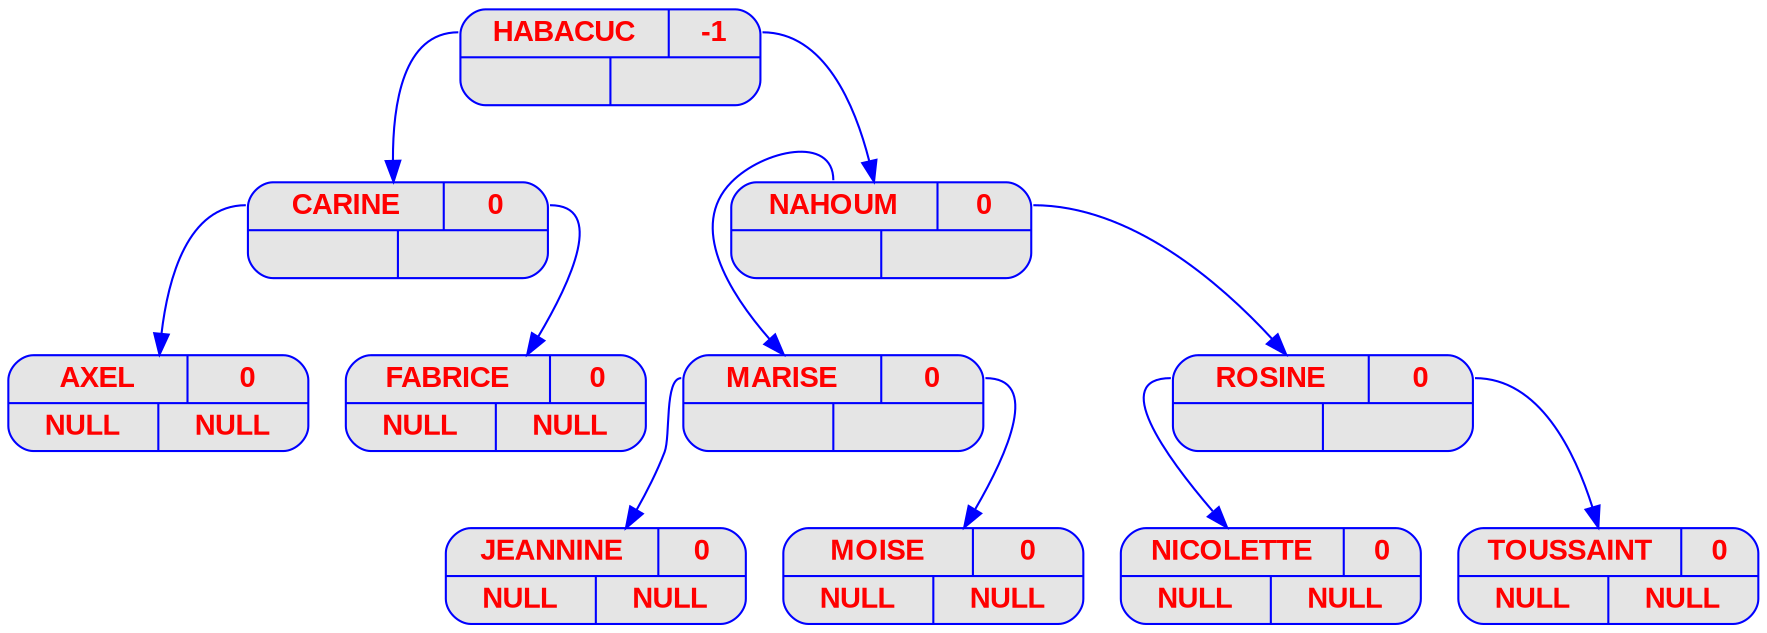 digraph displayAVL {
	node [
		fontname  = "Arial bold" 
		fontsize  = "14"
		fontcolor = "red"
		style     = "rounded, filled"
		shape     = "record"
		fillcolor = "grey90"
		color     = "blue"
		width     = "2"
	]

	edge [
		color     = "blue"
	]

	"HABACUC" [label = "{{<g> HABACUC | <d> -1 } | { <g> | <d>}}"];
	"HABACUC":g -> "CARINE";
	"CARINE" [label = "{{<g> CARINE | <d> 0 } | { <g> | <d>}}"];
	"CARINE":g -> "AXEL";
	"AXEL" [label = "{{<g> AXEL | <d> 0 } | { <g> | <d>}}"];
	"AXEL" [label = "{{<g> AXEL | <d> 0 }| { <g> NULL | <d> NULL}}"];
	"CARINE":d -> "FABRICE";
	"FABRICE" [label = "{{<g> FABRICE | <d> 0 } | { <g> | <d>}}"];
	"FABRICE" [label = "{{<g> FABRICE | <d> 0 }| { <g> NULL | <d> NULL}}"];
	"HABACUC":d -> "NAHOUM";
	"NAHOUM" [label = "{{<g> NAHOUM | <d> 0 } | { <g> | <d>}}"];
	"NAHOUM":g -> "MARISE";
	"MARISE" [label = "{{<g> MARISE | <d> 0 } | { <g> | <d>}}"];
	"MARISE":g -> "JEANNINE";
	"JEANNINE" [label = "{{<g> JEANNINE | <d> 0 } | { <g> | <d>}}"];
	"JEANNINE" [label = "{{<g> JEANNINE | <d> 0 }| { <g> NULL | <d> NULL}}"];
	"MARISE":d -> "MOISE";
	"MOISE" [label = "{{<g> MOISE | <d> 0 } | { <g> | <d>}}"];
	"MOISE" [label = "{{<g> MOISE | <d> 0 }| { <g> NULL | <d> NULL}}"];
	"NAHOUM":d -> "ROSINE";
	"ROSINE" [label = "{{<g> ROSINE | <d> 0 } | { <g> | <d>}}"];
	"ROSINE":g -> "NICOLETTE";
	"NICOLETTE" [label = "{{<g> NICOLETTE | <d> 0 } | { <g> | <d>}}"];
	"NICOLETTE" [label = "{{<g> NICOLETTE | <d> 0 }| { <g> NULL | <d> NULL}}"];
	"ROSINE":d -> "TOUSSAINT";
	"TOUSSAINT" [label = "{{<g> TOUSSAINT | <d> 0 } | { <g> | <d>}}"];
	"TOUSSAINT" [label = "{{<g> TOUSSAINT | <d> 0 }| { <g> NULL | <d> NULL}}"];
}
